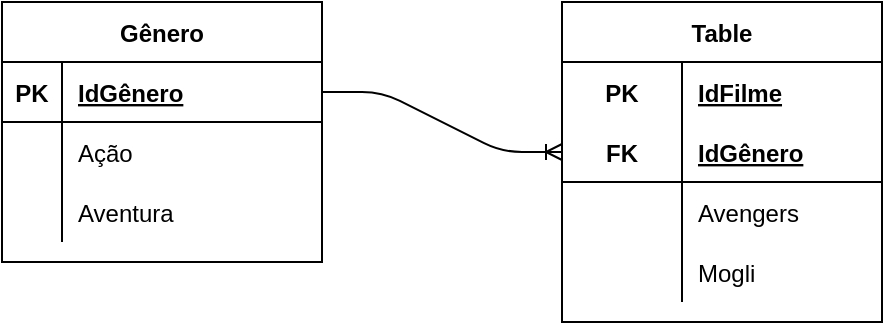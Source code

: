 <mxfile version="14.4.2" type="device" pages="4"><diagram id="TG-07z1pdoej2UkGaB4r" name="Conceito logico 1.0"><mxGraphModel dx="1185" dy="614" grid="1" gridSize="10" guides="1" tooltips="1" connect="1" arrows="1" fold="1" page="1" pageScale="1" pageWidth="827" pageHeight="1169" math="0" shadow="0"><root><mxCell id="Rsge4f4iwCDE8JphBWOI-0"/><mxCell id="Rsge4f4iwCDE8JphBWOI-1" parent="Rsge4f4iwCDE8JphBWOI-0"/><mxCell id="Rsge4f4iwCDE8JphBWOI-2" value="Gênero" style="shape=table;startSize=30;container=1;collapsible=1;childLayout=tableLayout;fixedRows=1;rowLines=0;fontStyle=1;align=center;resizeLast=1;" vertex="1" parent="Rsge4f4iwCDE8JphBWOI-1"><mxGeometry x="220" y="120" width="160" height="130" as="geometry"/></mxCell><mxCell id="Rsge4f4iwCDE8JphBWOI-3" value="" style="shape=partialRectangle;collapsible=0;dropTarget=0;pointerEvents=0;fillColor=none;top=0;left=0;bottom=1;right=0;points=[[0,0.5],[1,0.5]];portConstraint=eastwest;" vertex="1" parent="Rsge4f4iwCDE8JphBWOI-2"><mxGeometry y="30" width="160" height="30" as="geometry"/></mxCell><mxCell id="Rsge4f4iwCDE8JphBWOI-4" value="PK" style="shape=partialRectangle;connectable=0;fillColor=none;top=0;left=0;bottom=0;right=0;fontStyle=1;overflow=hidden;" vertex="1" parent="Rsge4f4iwCDE8JphBWOI-3"><mxGeometry width="30" height="30" as="geometry"/></mxCell><mxCell id="Rsge4f4iwCDE8JphBWOI-5" value="IdGênero" style="shape=partialRectangle;connectable=0;fillColor=none;top=0;left=0;bottom=0;right=0;align=left;spacingLeft=6;fontStyle=5;overflow=hidden;" vertex="1" parent="Rsge4f4iwCDE8JphBWOI-3"><mxGeometry x="30" width="130" height="30" as="geometry"/></mxCell><mxCell id="Rsge4f4iwCDE8JphBWOI-6" value="" style="shape=partialRectangle;collapsible=0;dropTarget=0;pointerEvents=0;fillColor=none;top=0;left=0;bottom=0;right=0;points=[[0,0.5],[1,0.5]];portConstraint=eastwest;" vertex="1" parent="Rsge4f4iwCDE8JphBWOI-2"><mxGeometry y="60" width="160" height="30" as="geometry"/></mxCell><mxCell id="Rsge4f4iwCDE8JphBWOI-7" value="" style="shape=partialRectangle;connectable=0;fillColor=none;top=0;left=0;bottom=0;right=0;editable=1;overflow=hidden;" vertex="1" parent="Rsge4f4iwCDE8JphBWOI-6"><mxGeometry width="30" height="30" as="geometry"/></mxCell><mxCell id="Rsge4f4iwCDE8JphBWOI-8" value="Ação" style="shape=partialRectangle;connectable=0;fillColor=none;top=0;left=0;bottom=0;right=0;align=left;spacingLeft=6;overflow=hidden;" vertex="1" parent="Rsge4f4iwCDE8JphBWOI-6"><mxGeometry x="30" width="130" height="30" as="geometry"/></mxCell><mxCell id="Rsge4f4iwCDE8JphBWOI-9" value="" style="shape=partialRectangle;collapsible=0;dropTarget=0;pointerEvents=0;fillColor=none;top=0;left=0;bottom=0;right=0;points=[[0,0.5],[1,0.5]];portConstraint=eastwest;" vertex="1" parent="Rsge4f4iwCDE8JphBWOI-2"><mxGeometry y="90" width="160" height="30" as="geometry"/></mxCell><mxCell id="Rsge4f4iwCDE8JphBWOI-10" value="" style="shape=partialRectangle;connectable=0;fillColor=none;top=0;left=0;bottom=0;right=0;editable=1;overflow=hidden;" vertex="1" parent="Rsge4f4iwCDE8JphBWOI-9"><mxGeometry width="30" height="30" as="geometry"/></mxCell><mxCell id="Rsge4f4iwCDE8JphBWOI-11" value="Aventura" style="shape=partialRectangle;connectable=0;fillColor=none;top=0;left=0;bottom=0;right=0;align=left;spacingLeft=6;overflow=hidden;" vertex="1" parent="Rsge4f4iwCDE8JphBWOI-9"><mxGeometry x="30" width="130" height="30" as="geometry"/></mxCell><mxCell id="Rsge4f4iwCDE8JphBWOI-37" value="Table" style="shape=table;startSize=30;container=1;collapsible=1;childLayout=tableLayout;fixedRows=1;rowLines=0;fontStyle=1;align=center;resizeLast=1;strokeColor=#000000;" vertex="1" parent="Rsge4f4iwCDE8JphBWOI-1"><mxGeometry x="500" y="120" width="160" height="160" as="geometry"/></mxCell><mxCell id="Rsge4f4iwCDE8JphBWOI-38" value="" style="shape=partialRectangle;collapsible=0;dropTarget=0;pointerEvents=0;fillColor=none;top=0;left=0;bottom=0;right=0;points=[[0,0.5],[1,0.5]];portConstraint=eastwest;" vertex="1" parent="Rsge4f4iwCDE8JphBWOI-37"><mxGeometry y="30" width="160" height="30" as="geometry"/></mxCell><mxCell id="Rsge4f4iwCDE8JphBWOI-39" value="PK" style="shape=partialRectangle;connectable=0;fillColor=none;top=0;left=0;bottom=0;right=0;fontStyle=1;overflow=hidden;" vertex="1" parent="Rsge4f4iwCDE8JphBWOI-38"><mxGeometry width="60" height="30" as="geometry"/></mxCell><mxCell id="Rsge4f4iwCDE8JphBWOI-40" value="IdFilme" style="shape=partialRectangle;connectable=0;fillColor=none;top=0;left=0;bottom=0;right=0;align=left;spacingLeft=6;fontStyle=5;overflow=hidden;" vertex="1" parent="Rsge4f4iwCDE8JphBWOI-38"><mxGeometry x="60" width="100" height="30" as="geometry"/></mxCell><mxCell id="Rsge4f4iwCDE8JphBWOI-41" value="" style="shape=partialRectangle;collapsible=0;dropTarget=0;pointerEvents=0;fillColor=none;top=0;left=0;bottom=1;right=0;points=[[0,0.5],[1,0.5]];portConstraint=eastwest;" vertex="1" parent="Rsge4f4iwCDE8JphBWOI-37"><mxGeometry y="60" width="160" height="30" as="geometry"/></mxCell><mxCell id="Rsge4f4iwCDE8JphBWOI-42" value="FK" style="shape=partialRectangle;connectable=0;fillColor=none;top=0;left=0;bottom=0;right=0;fontStyle=1;overflow=hidden;" vertex="1" parent="Rsge4f4iwCDE8JphBWOI-41"><mxGeometry width="60" height="30" as="geometry"/></mxCell><mxCell id="Rsge4f4iwCDE8JphBWOI-43" value="IdGênero" style="shape=partialRectangle;connectable=0;fillColor=none;top=0;left=0;bottom=0;right=0;align=left;spacingLeft=6;fontStyle=5;overflow=hidden;" vertex="1" parent="Rsge4f4iwCDE8JphBWOI-41"><mxGeometry x="60" width="100" height="30" as="geometry"/></mxCell><mxCell id="Rsge4f4iwCDE8JphBWOI-44" value="" style="shape=partialRectangle;collapsible=0;dropTarget=0;pointerEvents=0;fillColor=none;top=0;left=0;bottom=0;right=0;points=[[0,0.5],[1,0.5]];portConstraint=eastwest;" vertex="1" parent="Rsge4f4iwCDE8JphBWOI-37"><mxGeometry y="90" width="160" height="30" as="geometry"/></mxCell><mxCell id="Rsge4f4iwCDE8JphBWOI-45" value="" style="shape=partialRectangle;connectable=0;fillColor=none;top=0;left=0;bottom=0;right=0;editable=1;overflow=hidden;" vertex="1" parent="Rsge4f4iwCDE8JphBWOI-44"><mxGeometry width="60" height="30" as="geometry"/></mxCell><mxCell id="Rsge4f4iwCDE8JphBWOI-46" value="Avengers" style="shape=partialRectangle;connectable=0;fillColor=none;top=0;left=0;bottom=0;right=0;align=left;spacingLeft=6;overflow=hidden;" vertex="1" parent="Rsge4f4iwCDE8JphBWOI-44"><mxGeometry x="60" width="100" height="30" as="geometry"/></mxCell><mxCell id="Rsge4f4iwCDE8JphBWOI-47" value="" style="shape=partialRectangle;collapsible=0;dropTarget=0;pointerEvents=0;fillColor=none;top=0;left=0;bottom=0;right=0;points=[[0,0.5],[1,0.5]];portConstraint=eastwest;" vertex="1" parent="Rsge4f4iwCDE8JphBWOI-37"><mxGeometry y="120" width="160" height="30" as="geometry"/></mxCell><mxCell id="Rsge4f4iwCDE8JphBWOI-48" value="" style="shape=partialRectangle;connectable=0;fillColor=none;top=0;left=0;bottom=0;right=0;editable=1;overflow=hidden;" vertex="1" parent="Rsge4f4iwCDE8JphBWOI-47"><mxGeometry width="60" height="30" as="geometry"/></mxCell><mxCell id="Rsge4f4iwCDE8JphBWOI-49" value="Mogli" style="shape=partialRectangle;connectable=0;fillColor=none;top=0;left=0;bottom=0;right=0;align=left;spacingLeft=6;overflow=hidden;" vertex="1" parent="Rsge4f4iwCDE8JphBWOI-47"><mxGeometry x="60" width="100" height="30" as="geometry"/></mxCell><mxCell id="Rsge4f4iwCDE8JphBWOI-50" value="" style="edgeStyle=entityRelationEdgeStyle;fontSize=12;html=1;endArrow=ERoneToMany;exitX=1;exitY=0.5;exitDx=0;exitDy=0;entryX=0;entryY=0.5;entryDx=0;entryDy=0;" edge="1" parent="Rsge4f4iwCDE8JphBWOI-1" source="Rsge4f4iwCDE8JphBWOI-3" target="Rsge4f4iwCDE8JphBWOI-41"><mxGeometry width="100" height="100" relative="1" as="geometry"><mxPoint x="400" y="310" as="sourcePoint"/><mxPoint x="500" y="210" as="targetPoint"/></mxGeometry></mxCell></root></mxGraphModel></diagram><diagram id="apCxAaO2e3ioTPxFJEkb" name="Conceito Logico 1.1"><mxGraphModel dx="1185" dy="614" grid="1" gridSize="10" guides="1" tooltips="1" connect="1" arrows="1" fold="1" page="1" pageScale="1" pageWidth="827" pageHeight="1169" math="0" shadow="0"><root><mxCell id="QAbxh_y2BAS1FsqqyFze-0"/><mxCell id="QAbxh_y2BAS1FsqqyFze-1" parent="QAbxh_y2BAS1FsqqyFze-0"/><mxCell id="QAbxh_y2BAS1FsqqyFze-15" value="Pessoa" style="shape=table;startSize=30;container=1;collapsible=1;childLayout=tableLayout;fixedRows=1;rowLines=0;fontStyle=1;align=center;resizeLast=1;strokeColor=#000000;" vertex="1" parent="QAbxh_y2BAS1FsqqyFze-1"><mxGeometry x="324" y="80" width="180" height="190" as="geometry"/></mxCell><mxCell id="QAbxh_y2BAS1FsqqyFze-16" value="" style="shape=partialRectangle;collapsible=0;dropTarget=0;pointerEvents=0;fillColor=none;top=0;left=0;bottom=1;right=0;points=[[0,0.5],[1,0.5]];portConstraint=eastwest;" vertex="1" parent="QAbxh_y2BAS1FsqqyFze-15"><mxGeometry y="30" width="180" height="30" as="geometry"/></mxCell><mxCell id="QAbxh_y2BAS1FsqqyFze-17" value="PK" style="shape=partialRectangle;connectable=0;fillColor=none;top=0;left=0;bottom=0;right=0;fontStyle=1;overflow=hidden;" vertex="1" parent="QAbxh_y2BAS1FsqqyFze-16"><mxGeometry width="30" height="30" as="geometry"/></mxCell><mxCell id="QAbxh_y2BAS1FsqqyFze-18" value="IdPessoa" style="shape=partialRectangle;connectable=0;fillColor=none;top=0;left=0;bottom=0;right=0;align=left;spacingLeft=6;fontStyle=5;overflow=hidden;" vertex="1" parent="QAbxh_y2BAS1FsqqyFze-16"><mxGeometry x="30" width="150" height="30" as="geometry"/></mxCell><mxCell id="QAbxh_y2BAS1FsqqyFze-72" value="" style="shape=partialRectangle;collapsible=0;dropTarget=0;pointerEvents=0;fillColor=none;top=0;left=0;bottom=1;right=0;points=[[0,0.5],[1,0.5]];portConstraint=eastwest;" vertex="1" parent="QAbxh_y2BAS1FsqqyFze-15"><mxGeometry y="60" width="180" height="30" as="geometry"/></mxCell><mxCell id="QAbxh_y2BAS1FsqqyFze-73" value="PK" style="shape=partialRectangle;connectable=0;fillColor=none;top=0;left=0;bottom=0;right=0;fontStyle=1;overflow=hidden;" vertex="1" parent="QAbxh_y2BAS1FsqqyFze-72"><mxGeometry width="30" height="30" as="geometry"/></mxCell><mxCell id="QAbxh_y2BAS1FsqqyFze-74" value="IdTelefone" style="shape=partialRectangle;connectable=0;fillColor=none;top=0;left=0;bottom=0;right=0;align=left;spacingLeft=6;fontStyle=5;overflow=hidden;" vertex="1" parent="QAbxh_y2BAS1FsqqyFze-72"><mxGeometry x="30" width="150" height="30" as="geometry"/></mxCell><mxCell id="QAbxh_y2BAS1FsqqyFze-75" value="" style="shape=partialRectangle;collapsible=0;dropTarget=0;pointerEvents=0;fillColor=none;top=0;left=0;bottom=1;right=0;points=[[0,0.5],[1,0.5]];portConstraint=eastwest;" vertex="1" parent="QAbxh_y2BAS1FsqqyFze-15"><mxGeometry y="90" width="180" height="30" as="geometry"/></mxCell><mxCell id="QAbxh_y2BAS1FsqqyFze-76" value="PK" style="shape=partialRectangle;connectable=0;fillColor=none;top=0;left=0;bottom=0;right=0;fontStyle=1;overflow=hidden;" vertex="1" parent="QAbxh_y2BAS1FsqqyFze-75"><mxGeometry width="30" height="30" as="geometry"/></mxCell><mxCell id="QAbxh_y2BAS1FsqqyFze-77" value="IdEmail" style="shape=partialRectangle;connectable=0;fillColor=none;top=0;left=0;bottom=0;right=0;align=left;spacingLeft=6;fontStyle=5;overflow=hidden;" vertex="1" parent="QAbxh_y2BAS1FsqqyFze-75"><mxGeometry x="30" width="150" height="30" as="geometry"/></mxCell><mxCell id="QAbxh_y2BAS1FsqqyFze-79" value="" style="shape=partialRectangle;collapsible=0;dropTarget=0;pointerEvents=0;fillColor=none;top=0;left=0;bottom=1;right=0;points=[[0,0.5],[1,0.5]];portConstraint=eastwest;" vertex="1" parent="QAbxh_y2BAS1FsqqyFze-15"><mxGeometry y="120" width="180" height="30" as="geometry"/></mxCell><mxCell id="QAbxh_y2BAS1FsqqyFze-80" value="PK" style="shape=partialRectangle;connectable=0;fillColor=none;top=0;left=0;bottom=0;right=0;fontStyle=1;overflow=hidden;" vertex="1" parent="QAbxh_y2BAS1FsqqyFze-79"><mxGeometry width="30" height="30" as="geometry"/></mxCell><mxCell id="QAbxh_y2BAS1FsqqyFze-81" value="IdCNH" style="shape=partialRectangle;connectable=0;fillColor=none;top=0;left=0;bottom=0;right=0;align=left;spacingLeft=6;fontStyle=5;overflow=hidden;" vertex="1" parent="QAbxh_y2BAS1FsqqyFze-79"><mxGeometry x="30" width="150" height="30" as="geometry"/></mxCell><mxCell id="QAbxh_y2BAS1FsqqyFze-19" value="" style="shape=partialRectangle;collapsible=0;dropTarget=0;pointerEvents=0;fillColor=none;top=0;left=0;bottom=0;right=0;points=[[0,0.5],[1,0.5]];portConstraint=eastwest;" vertex="1" parent="QAbxh_y2BAS1FsqqyFze-15"><mxGeometry y="150" width="180" height="30" as="geometry"/></mxCell><mxCell id="QAbxh_y2BAS1FsqqyFze-20" value="" style="shape=partialRectangle;connectable=0;fillColor=none;top=0;left=0;bottom=0;right=0;editable=1;overflow=hidden;" vertex="1" parent="QAbxh_y2BAS1FsqqyFze-19"><mxGeometry width="30" height="30" as="geometry"/></mxCell><mxCell id="QAbxh_y2BAS1FsqqyFze-21" value="Felipe" style="shape=partialRectangle;connectable=0;fillColor=none;top=0;left=0;bottom=0;right=0;align=left;spacingLeft=6;overflow=hidden;" vertex="1" parent="QAbxh_y2BAS1FsqqyFze-19"><mxGeometry x="30" width="150" height="30" as="geometry"/></mxCell><mxCell id="QAbxh_y2BAS1FsqqyFze-28" value="CNH" style="shape=table;startSize=30;container=1;collapsible=1;childLayout=tableLayout;fixedRows=1;rowLines=0;fontStyle=1;align=center;resizeLast=1;strokeColor=#000000;" vertex="1" parent="QAbxh_y2BAS1FsqqyFze-1"><mxGeometry x="324" y="400" width="180" height="160" as="geometry"/></mxCell><mxCell id="QAbxh_y2BAS1FsqqyFze-29" value="" style="shape=partialRectangle;collapsible=0;dropTarget=0;pointerEvents=0;fillColor=none;top=0;left=0;bottom=1;right=0;points=[[0,0.5],[1,0.5]];portConstraint=eastwest;" vertex="1" parent="QAbxh_y2BAS1FsqqyFze-28"><mxGeometry y="30" width="180" height="30" as="geometry"/></mxCell><mxCell id="QAbxh_y2BAS1FsqqyFze-30" value="PK" style="shape=partialRectangle;connectable=0;fillColor=none;top=0;left=0;bottom=0;right=0;fontStyle=1;overflow=hidden;" vertex="1" parent="QAbxh_y2BAS1FsqqyFze-29"><mxGeometry width="30" height="30" as="geometry"/></mxCell><mxCell id="QAbxh_y2BAS1FsqqyFze-31" value="IdCNH" style="shape=partialRectangle;connectable=0;fillColor=none;top=0;left=0;bottom=0;right=0;align=left;spacingLeft=6;fontStyle=5;overflow=hidden;" vertex="1" parent="QAbxh_y2BAS1FsqqyFze-29"><mxGeometry x="30" width="150" height="30" as="geometry"/></mxCell><mxCell id="QAbxh_y2BAS1FsqqyFze-32" value="" style="shape=partialRectangle;collapsible=0;dropTarget=0;pointerEvents=0;fillColor=none;top=0;left=0;bottom=0;right=0;points=[[0,0.5],[1,0.5]];portConstraint=eastwest;" vertex="1" parent="QAbxh_y2BAS1FsqqyFze-28"><mxGeometry y="60" width="180" height="30" as="geometry"/></mxCell><mxCell id="QAbxh_y2BAS1FsqqyFze-33" value="" style="shape=partialRectangle;connectable=0;fillColor=none;top=0;left=0;bottom=0;right=0;editable=1;overflow=hidden;" vertex="1" parent="QAbxh_y2BAS1FsqqyFze-32"><mxGeometry width="30" height="30" as="geometry"/></mxCell><mxCell id="QAbxh_y2BAS1FsqqyFze-34" value="3423434234" style="shape=partialRectangle;connectable=0;fillColor=none;top=0;left=0;bottom=0;right=0;align=left;spacingLeft=6;overflow=hidden;" vertex="1" parent="QAbxh_y2BAS1FsqqyFze-32"><mxGeometry x="30" width="150" height="30" as="geometry"/></mxCell><mxCell id="QAbxh_y2BAS1FsqqyFze-35" value="" style="shape=partialRectangle;collapsible=0;dropTarget=0;pointerEvents=0;fillColor=none;top=0;left=0;bottom=0;right=0;points=[[0,0.5],[1,0.5]];portConstraint=eastwest;" vertex="1" parent="QAbxh_y2BAS1FsqqyFze-28"><mxGeometry y="90" width="180" height="30" as="geometry"/></mxCell><mxCell id="QAbxh_y2BAS1FsqqyFze-36" value="" style="shape=partialRectangle;connectable=0;fillColor=none;top=0;left=0;bottom=0;right=0;editable=1;overflow=hidden;" vertex="1" parent="QAbxh_y2BAS1FsqqyFze-35"><mxGeometry width="30" height="30" as="geometry"/></mxCell><mxCell id="QAbxh_y2BAS1FsqqyFze-37" value="3443442424" style="shape=partialRectangle;connectable=0;fillColor=none;top=0;left=0;bottom=0;right=0;align=left;spacingLeft=6;overflow=hidden;" vertex="1" parent="QAbxh_y2BAS1FsqqyFze-35"><mxGeometry x="30" width="150" height="30" as="geometry"/></mxCell><mxCell id="QAbxh_y2BAS1FsqqyFze-38" value="" style="shape=partialRectangle;collapsible=0;dropTarget=0;pointerEvents=0;fillColor=none;top=0;left=0;bottom=0;right=0;points=[[0,0.5],[1,0.5]];portConstraint=eastwest;" vertex="1" parent="QAbxh_y2BAS1FsqqyFze-28"><mxGeometry y="120" width="180" height="30" as="geometry"/></mxCell><mxCell id="QAbxh_y2BAS1FsqqyFze-39" value="" style="shape=partialRectangle;connectable=0;fillColor=none;top=0;left=0;bottom=0;right=0;editable=1;overflow=hidden;" vertex="1" parent="QAbxh_y2BAS1FsqqyFze-38"><mxGeometry width="30" height="30" as="geometry"/></mxCell><mxCell id="QAbxh_y2BAS1FsqqyFze-40" value="6565465664" style="shape=partialRectangle;connectable=0;fillColor=none;top=0;left=0;bottom=0;right=0;align=left;spacingLeft=6;overflow=hidden;" vertex="1" parent="QAbxh_y2BAS1FsqqyFze-38"><mxGeometry x="30" width="150" height="30" as="geometry"/></mxCell><mxCell id="QAbxh_y2BAS1FsqqyFze-41" value="Email" style="shape=table;startSize=30;container=1;collapsible=1;childLayout=tableLayout;fixedRows=1;rowLines=0;fontStyle=1;align=center;resizeLast=1;strokeColor=#000000;" vertex="1" parent="QAbxh_y2BAS1FsqqyFze-1"><mxGeometry x="614" y="160" width="180" height="160" as="geometry"/></mxCell><mxCell id="QAbxh_y2BAS1FsqqyFze-42" value="" style="shape=partialRectangle;collapsible=0;dropTarget=0;pointerEvents=0;fillColor=none;top=0;left=0;bottom=1;right=0;points=[[0,0.5],[1,0.5]];portConstraint=eastwest;" vertex="1" parent="QAbxh_y2BAS1FsqqyFze-41"><mxGeometry y="30" width="180" height="30" as="geometry"/></mxCell><mxCell id="QAbxh_y2BAS1FsqqyFze-43" value="PK" style="shape=partialRectangle;connectable=0;fillColor=none;top=0;left=0;bottom=0;right=0;fontStyle=1;overflow=hidden;" vertex="1" parent="QAbxh_y2BAS1FsqqyFze-42"><mxGeometry width="30" height="30" as="geometry"/></mxCell><mxCell id="QAbxh_y2BAS1FsqqyFze-44" value="IdEmail" style="shape=partialRectangle;connectable=0;fillColor=none;top=0;left=0;bottom=0;right=0;align=left;spacingLeft=6;fontStyle=5;overflow=hidden;" vertex="1" parent="QAbxh_y2BAS1FsqqyFze-42"><mxGeometry x="30" width="150" height="30" as="geometry"/></mxCell><mxCell id="QAbxh_y2BAS1FsqqyFze-45" value="" style="shape=partialRectangle;collapsible=0;dropTarget=0;pointerEvents=0;fillColor=none;top=0;left=0;bottom=0;right=0;points=[[0,0.5],[1,0.5]];portConstraint=eastwest;" vertex="1" parent="QAbxh_y2BAS1FsqqyFze-41"><mxGeometry y="60" width="180" height="30" as="geometry"/></mxCell><mxCell id="QAbxh_y2BAS1FsqqyFze-46" value="" style="shape=partialRectangle;connectable=0;fillColor=none;top=0;left=0;bottom=0;right=0;editable=1;overflow=hidden;" vertex="1" parent="QAbxh_y2BAS1FsqqyFze-45"><mxGeometry width="30" height="30" as="geometry"/></mxCell><mxCell id="QAbxh_y2BAS1FsqqyFze-47" value="felipe123@gmail.com" style="shape=partialRectangle;connectable=0;fillColor=none;top=0;left=0;bottom=0;right=0;align=left;spacingLeft=6;overflow=hidden;" vertex="1" parent="QAbxh_y2BAS1FsqqyFze-45"><mxGeometry x="30" width="150" height="30" as="geometry"/></mxCell><mxCell id="QAbxh_y2BAS1FsqqyFze-48" value="" style="shape=partialRectangle;collapsible=0;dropTarget=0;pointerEvents=0;fillColor=none;top=0;left=0;bottom=0;right=0;points=[[0,0.5],[1,0.5]];portConstraint=eastwest;" vertex="1" parent="QAbxh_y2BAS1FsqqyFze-41"><mxGeometry y="90" width="180" height="30" as="geometry"/></mxCell><mxCell id="QAbxh_y2BAS1FsqqyFze-49" value="" style="shape=partialRectangle;connectable=0;fillColor=none;top=0;left=0;bottom=0;right=0;editable=1;overflow=hidden;" vertex="1" parent="QAbxh_y2BAS1FsqqyFze-48"><mxGeometry width="30" height="30" as="geometry"/></mxCell><mxCell id="QAbxh_y2BAS1FsqqyFze-50" value="felipe432@gmail.com" style="shape=partialRectangle;connectable=0;fillColor=none;top=0;left=0;bottom=0;right=0;align=left;spacingLeft=6;overflow=hidden;" vertex="1" parent="QAbxh_y2BAS1FsqqyFze-48"><mxGeometry x="30" width="150" height="30" as="geometry"/></mxCell><mxCell id="QAbxh_y2BAS1FsqqyFze-51" value="" style="shape=partialRectangle;collapsible=0;dropTarget=0;pointerEvents=0;fillColor=none;top=0;left=0;bottom=0;right=0;points=[[0,0.5],[1,0.5]];portConstraint=eastwest;" vertex="1" parent="QAbxh_y2BAS1FsqqyFze-41"><mxGeometry y="120" width="180" height="30" as="geometry"/></mxCell><mxCell id="QAbxh_y2BAS1FsqqyFze-52" value="" style="shape=partialRectangle;connectable=0;fillColor=none;top=0;left=0;bottom=0;right=0;editable=1;overflow=hidden;" vertex="1" parent="QAbxh_y2BAS1FsqqyFze-51"><mxGeometry width="30" height="30" as="geometry"/></mxCell><mxCell id="QAbxh_y2BAS1FsqqyFze-53" value="Felipe30492@gmail.com" style="shape=partialRectangle;connectable=0;fillColor=none;top=0;left=0;bottom=0;right=0;align=left;spacingLeft=6;overflow=hidden;" vertex="1" parent="QAbxh_y2BAS1FsqqyFze-51"><mxGeometry x="30" width="150" height="30" as="geometry"/></mxCell><mxCell id="QAbxh_y2BAS1FsqqyFze-54" value="Telefone" style="shape=table;startSize=30;container=1;collapsible=1;childLayout=tableLayout;fixedRows=1;rowLines=0;fontStyle=1;align=center;resizeLast=1;strokeColor=#000000;" vertex="1" parent="QAbxh_y2BAS1FsqqyFze-1"><mxGeometry x="34" y="160" width="180" height="160" as="geometry"/></mxCell><mxCell id="QAbxh_y2BAS1FsqqyFze-55" value="" style="shape=partialRectangle;collapsible=0;dropTarget=0;pointerEvents=0;fillColor=none;top=0;left=0;bottom=1;right=0;points=[[0,0.5],[1,0.5]];portConstraint=eastwest;" vertex="1" parent="QAbxh_y2BAS1FsqqyFze-54"><mxGeometry y="30" width="180" height="30" as="geometry"/></mxCell><mxCell id="QAbxh_y2BAS1FsqqyFze-56" value="PK" style="shape=partialRectangle;connectable=0;fillColor=none;top=0;left=0;bottom=0;right=0;fontStyle=1;overflow=hidden;" vertex="1" parent="QAbxh_y2BAS1FsqqyFze-55"><mxGeometry width="30" height="30" as="geometry"/></mxCell><mxCell id="QAbxh_y2BAS1FsqqyFze-57" value="IdTelefone" style="shape=partialRectangle;connectable=0;fillColor=none;top=0;left=0;bottom=0;right=0;align=left;spacingLeft=6;fontStyle=5;overflow=hidden;" vertex="1" parent="QAbxh_y2BAS1FsqqyFze-55"><mxGeometry x="30" width="150" height="30" as="geometry"/></mxCell><mxCell id="QAbxh_y2BAS1FsqqyFze-58" value="" style="shape=partialRectangle;collapsible=0;dropTarget=0;pointerEvents=0;fillColor=none;top=0;left=0;bottom=0;right=0;points=[[0,0.5],[1,0.5]];portConstraint=eastwest;" vertex="1" parent="QAbxh_y2BAS1FsqqyFze-54"><mxGeometry y="60" width="180" height="30" as="geometry"/></mxCell><mxCell id="QAbxh_y2BAS1FsqqyFze-59" value="" style="shape=partialRectangle;connectable=0;fillColor=none;top=0;left=0;bottom=0;right=0;editable=1;overflow=hidden;" vertex="1" parent="QAbxh_y2BAS1FsqqyFze-58"><mxGeometry width="30" height="30" as="geometry"/></mxCell><mxCell id="QAbxh_y2BAS1FsqqyFze-60" value="(11)93298744" style="shape=partialRectangle;connectable=0;fillColor=none;top=0;left=0;bottom=0;right=0;align=left;spacingLeft=6;overflow=hidden;" vertex="1" parent="QAbxh_y2BAS1FsqqyFze-58"><mxGeometry x="30" width="150" height="30" as="geometry"/></mxCell><mxCell id="QAbxh_y2BAS1FsqqyFze-61" value="" style="shape=partialRectangle;collapsible=0;dropTarget=0;pointerEvents=0;fillColor=none;top=0;left=0;bottom=0;right=0;points=[[0,0.5],[1,0.5]];portConstraint=eastwest;" vertex="1" parent="QAbxh_y2BAS1FsqqyFze-54"><mxGeometry y="90" width="180" height="30" as="geometry"/></mxCell><mxCell id="QAbxh_y2BAS1FsqqyFze-62" value="" style="shape=partialRectangle;connectable=0;fillColor=none;top=0;left=0;bottom=0;right=0;editable=1;overflow=hidden;" vertex="1" parent="QAbxh_y2BAS1FsqqyFze-61"><mxGeometry width="30" height="30" as="geometry"/></mxCell><mxCell id="QAbxh_y2BAS1FsqqyFze-63" value="(11)99364827" style="shape=partialRectangle;connectable=0;fillColor=none;top=0;left=0;bottom=0;right=0;align=left;spacingLeft=6;overflow=hidden;" vertex="1" parent="QAbxh_y2BAS1FsqqyFze-61"><mxGeometry x="30" width="150" height="30" as="geometry"/></mxCell><mxCell id="QAbxh_y2BAS1FsqqyFze-64" value="" style="shape=partialRectangle;collapsible=0;dropTarget=0;pointerEvents=0;fillColor=none;top=0;left=0;bottom=0;right=0;points=[[0,0.5],[1,0.5]];portConstraint=eastwest;" vertex="1" parent="QAbxh_y2BAS1FsqqyFze-54"><mxGeometry y="120" width="180" height="30" as="geometry"/></mxCell><mxCell id="QAbxh_y2BAS1FsqqyFze-65" value="" style="shape=partialRectangle;connectable=0;fillColor=none;top=0;left=0;bottom=0;right=0;editable=1;overflow=hidden;" vertex="1" parent="QAbxh_y2BAS1FsqqyFze-64"><mxGeometry width="30" height="30" as="geometry"/></mxCell><mxCell id="QAbxh_y2BAS1FsqqyFze-66" value="(11)93534674" style="shape=partialRectangle;connectable=0;fillColor=none;top=0;left=0;bottom=0;right=0;align=left;spacingLeft=6;overflow=hidden;" vertex="1" parent="QAbxh_y2BAS1FsqqyFze-64"><mxGeometry x="30" width="150" height="30" as="geometry"/></mxCell><mxCell id="QAbxh_y2BAS1FsqqyFze-67" value="" style="edgeStyle=entityRelationEdgeStyle;fontSize=12;html=1;endArrow=ERoneToMany;entryX=1;entryY=0.5;entryDx=0;entryDy=0;" edge="1" parent="QAbxh_y2BAS1FsqqyFze-1" source="QAbxh_y2BAS1FsqqyFze-72" target="QAbxh_y2BAS1FsqqyFze-55"><mxGeometry width="100" height="100" relative="1" as="geometry"><mxPoint x="260" y="300" as="sourcePoint"/><mxPoint x="360" y="200" as="targetPoint"/></mxGeometry></mxCell><mxCell id="QAbxh_y2BAS1FsqqyFze-78" value="" style="edgeStyle=entityRelationEdgeStyle;fontSize=12;html=1;endArrow=ERoneToMany;exitX=1;exitY=0.5;exitDx=0;exitDy=0;entryX=0;entryY=0.5;entryDx=0;entryDy=0;" edge="1" parent="QAbxh_y2BAS1FsqqyFze-1" source="QAbxh_y2BAS1FsqqyFze-75" target="QAbxh_y2BAS1FsqqyFze-42"><mxGeometry width="100" height="100" relative="1" as="geometry"><mxPoint x="500" y="370" as="sourcePoint"/><mxPoint x="600" y="270" as="targetPoint"/></mxGeometry></mxCell><mxCell id="QAbxh_y2BAS1FsqqyFze-86" value="" style="edgeStyle=entityRelationEdgeStyle;fontSize=12;html=1;endArrow=ERmandOne;startArrow=ERmandOne;exitX=1;exitY=0.5;exitDx=0;exitDy=0;entryX=1;entryY=0.5;entryDx=0;entryDy=0;" edge="1" parent="QAbxh_y2BAS1FsqqyFze-1" source="QAbxh_y2BAS1FsqqyFze-29" target="QAbxh_y2BAS1FsqqyFze-79"><mxGeometry width="100" height="100" relative="1" as="geometry"><mxPoint x="140" y="470" as="sourcePoint"/><mxPoint x="320" y="220" as="targetPoint"/></mxGeometry></mxCell></root></mxGraphModel></diagram><diagram id="_1thXIFUnXEeC7Sxmj5b" name="Conceito Lógico 1.2"><mxGraphModel dx="1422" dy="737" grid="1" gridSize="10" guides="1" tooltips="1" connect="1" arrows="1" fold="1" page="1" pageScale="1" pageWidth="827" pageHeight="1169" math="0" shadow="0"><root><mxCell id="qCnMJh9uC5CNMwksm4Ih-0"/><mxCell id="qCnMJh9uC5CNMwksm4Ih-1" parent="qCnMJh9uC5CNMwksm4Ih-0"/><mxCell id="qCnMJh9uC5CNMwksm4Ih-2" value="Empresa" style="shape=table;startSize=30;container=1;collapsible=1;childLayout=tableLayout;fixedRows=1;rowLines=0;fontStyle=1;align=center;resizeLast=1;strokeColor=#000000;" vertex="1" parent="qCnMJh9uC5CNMwksm4Ih-1"><mxGeometry x="40" y="80" width="180" height="90" as="geometry"/></mxCell><mxCell id="qCnMJh9uC5CNMwksm4Ih-6" value="" style="shape=partialRectangle;collapsible=0;dropTarget=0;pointerEvents=0;fillColor=none;top=0;left=0;bottom=1;right=0;points=[[0,0.5],[1,0.5]];portConstraint=eastwest;" vertex="1" parent="qCnMJh9uC5CNMwksm4Ih-2"><mxGeometry y="30" width="180" height="30" as="geometry"/></mxCell><mxCell id="qCnMJh9uC5CNMwksm4Ih-7" value="PK" style="shape=partialRectangle;connectable=0;fillColor=none;top=0;left=0;bottom=0;right=0;fontStyle=1;overflow=hidden;" vertex="1" parent="qCnMJh9uC5CNMwksm4Ih-6"><mxGeometry width="60" height="30" as="geometry"/></mxCell><mxCell id="qCnMJh9uC5CNMwksm4Ih-8" value="IdEmpresa" style="shape=partialRectangle;connectable=0;fillColor=none;top=0;left=0;bottom=0;right=0;align=left;spacingLeft=6;fontStyle=5;overflow=hidden;" vertex="1" parent="qCnMJh9uC5CNMwksm4Ih-6"><mxGeometry x="60" width="120" height="30" as="geometry"/></mxCell><mxCell id="qCnMJh9uC5CNMwksm4Ih-15" value="" style="shape=partialRectangle;collapsible=0;dropTarget=0;pointerEvents=0;fillColor=none;top=0;left=0;bottom=1;right=0;points=[[0,0.5],[1,0.5]];portConstraint=eastwest;" vertex="1" parent="qCnMJh9uC5CNMwksm4Ih-2"><mxGeometry y="60" width="180" height="30" as="geometry"/></mxCell><mxCell id="qCnMJh9uC5CNMwksm4Ih-16" value="PK" style="shape=partialRectangle;connectable=0;fillColor=none;top=0;left=0;bottom=0;right=0;fontStyle=1;overflow=hidden;" vertex="1" parent="qCnMJh9uC5CNMwksm4Ih-15"><mxGeometry width="60" height="30" as="geometry"/></mxCell><mxCell id="qCnMJh9uC5CNMwksm4Ih-17" value="IdVeiculos" style="shape=partialRectangle;connectable=0;fillColor=none;top=0;left=0;bottom=0;right=0;align=left;spacingLeft=6;fontStyle=5;overflow=hidden;" vertex="1" parent="qCnMJh9uC5CNMwksm4Ih-15"><mxGeometry x="60" width="120" height="30" as="geometry"/></mxCell><mxCell id="qCnMJh9uC5CNMwksm4Ih-20" value="Veiculos" style="shape=table;startSize=30;container=1;collapsible=1;childLayout=tableLayout;fixedRows=1;rowLines=0;fontStyle=1;align=center;resizeLast=1;strokeColor=#000000;" vertex="1" parent="qCnMJh9uC5CNMwksm4Ih-1"><mxGeometry x="340" y="80" width="180" height="160" as="geometry"/></mxCell><mxCell id="qCnMJh9uC5CNMwksm4Ih-24" value="" style="shape=partialRectangle;collapsible=0;dropTarget=0;pointerEvents=0;fillColor=none;top=0;left=0;bottom=1;right=0;points=[[0,0.5],[1,0.5]];portConstraint=eastwest;" vertex="1" parent="qCnMJh9uC5CNMwksm4Ih-20"><mxGeometry y="30" width="180" height="30" as="geometry"/></mxCell><mxCell id="qCnMJh9uC5CNMwksm4Ih-25" value="FK" style="shape=partialRectangle;connectable=0;fillColor=none;top=0;left=0;bottom=0;right=0;fontStyle=1;overflow=hidden;" vertex="1" parent="qCnMJh9uC5CNMwksm4Ih-24"><mxGeometry width="60" height="30" as="geometry"/></mxCell><mxCell id="qCnMJh9uC5CNMwksm4Ih-26" value="IdVeiculos" style="shape=partialRectangle;connectable=0;fillColor=none;top=0;left=0;bottom=0;right=0;align=left;spacingLeft=6;fontStyle=5;overflow=hidden;" vertex="1" parent="qCnMJh9uC5CNMwksm4Ih-24"><mxGeometry x="60" width="120" height="30" as="geometry"/></mxCell><mxCell id="qCnMJh9uC5CNMwksm4Ih-27" value="" style="shape=partialRectangle;collapsible=0;dropTarget=0;pointerEvents=0;fillColor=none;top=0;left=0;bottom=0;right=0;points=[[0,0.5],[1,0.5]];portConstraint=eastwest;" vertex="1" parent="qCnMJh9uC5CNMwksm4Ih-20"><mxGeometry y="60" width="180" height="30" as="geometry"/></mxCell><mxCell id="qCnMJh9uC5CNMwksm4Ih-28" value="" style="shape=partialRectangle;connectable=0;fillColor=none;top=0;left=0;bottom=0;right=0;editable=1;overflow=hidden;" vertex="1" parent="qCnMJh9uC5CNMwksm4Ih-27"><mxGeometry width="60" height="30" as="geometry"/></mxCell><mxCell id="qCnMJh9uC5CNMwksm4Ih-29" value="Placa" style="shape=partialRectangle;connectable=0;fillColor=none;top=0;left=0;bottom=0;right=0;align=left;spacingLeft=6;overflow=hidden;" vertex="1" parent="qCnMJh9uC5CNMwksm4Ih-27"><mxGeometry x="60" width="120" height="30" as="geometry"/></mxCell><mxCell id="qCnMJh9uC5CNMwksm4Ih-30" value="" style="shape=partialRectangle;collapsible=0;dropTarget=0;pointerEvents=0;fillColor=none;top=0;left=0;bottom=0;right=0;points=[[0,0.5],[1,0.5]];portConstraint=eastwest;" vertex="1" parent="qCnMJh9uC5CNMwksm4Ih-20"><mxGeometry y="90" width="180" height="30" as="geometry"/></mxCell><mxCell id="qCnMJh9uC5CNMwksm4Ih-31" value="" style="shape=partialRectangle;connectable=0;fillColor=none;top=0;left=0;bottom=0;right=0;editable=1;overflow=hidden;" vertex="1" parent="qCnMJh9uC5CNMwksm4Ih-30"><mxGeometry width="60" height="30" as="geometry"/></mxCell><mxCell id="qCnMJh9uC5CNMwksm4Ih-32" value="Modelo" style="shape=partialRectangle;connectable=0;fillColor=none;top=0;left=0;bottom=0;right=0;align=left;spacingLeft=6;overflow=hidden;" vertex="1" parent="qCnMJh9uC5CNMwksm4Ih-30"><mxGeometry x="60" width="120" height="30" as="geometry"/></mxCell><mxCell id="qCnMJh9uC5CNMwksm4Ih-48" value="" style="shape=partialRectangle;collapsible=0;dropTarget=0;pointerEvents=0;fillColor=none;top=0;left=0;bottom=0;right=0;points=[[0,0.5],[1,0.5]];portConstraint=eastwest;" vertex="1" parent="qCnMJh9uC5CNMwksm4Ih-20"><mxGeometry y="120" width="180" height="30" as="geometry"/></mxCell><mxCell id="qCnMJh9uC5CNMwksm4Ih-49" value="" style="shape=partialRectangle;connectable=0;fillColor=none;top=0;left=0;bottom=0;right=0;editable=1;overflow=hidden;" vertex="1" parent="qCnMJh9uC5CNMwksm4Ih-48"><mxGeometry width="60" height="30" as="geometry"/></mxCell><mxCell id="qCnMJh9uC5CNMwksm4Ih-50" value="Placa" style="shape=partialRectangle;connectable=0;fillColor=none;top=0;left=0;bottom=0;right=0;align=left;spacingLeft=6;overflow=hidden;" vertex="1" parent="qCnMJh9uC5CNMwksm4Ih-48"><mxGeometry x="60" width="120" height="30" as="geometry"/></mxCell><mxCell id="qCnMJh9uC5CNMwksm4Ih-33" value="" style="edgeStyle=entityRelationEdgeStyle;fontSize=12;html=1;endArrow=ERoneToMany;exitX=1;exitY=0.5;exitDx=0;exitDy=0;entryX=0;entryY=0.5;entryDx=0;entryDy=0;" edge="1" parent="qCnMJh9uC5CNMwksm4Ih-1" source="qCnMJh9uC5CNMwksm4Ih-15" target="qCnMJh9uC5CNMwksm4Ih-24"><mxGeometry width="100" height="100" relative="1" as="geometry"><mxPoint x="280" y="390" as="sourcePoint"/><mxPoint x="380" y="290" as="targetPoint"/></mxGeometry></mxCell><mxCell id="qCnMJh9uC5CNMwksm4Ih-35" value="Cliente" style="shape=table;startSize=30;container=1;collapsible=1;childLayout=tableLayout;fixedRows=1;rowLines=0;fontStyle=1;align=center;resizeLast=1;strokeColor=#000000;" vertex="1" parent="qCnMJh9uC5CNMwksm4Ih-1"><mxGeometry x="610" y="80" width="180" height="150" as="geometry"/></mxCell><mxCell id="qCnMJh9uC5CNMwksm4Ih-36" value="" style="shape=partialRectangle;collapsible=0;dropTarget=0;pointerEvents=0;fillColor=none;top=0;left=0;bottom=0;right=0;points=[[0,0.5],[1,0.5]];portConstraint=eastwest;" vertex="1" parent="qCnMJh9uC5CNMwksm4Ih-35"><mxGeometry y="30" width="180" height="30" as="geometry"/></mxCell><mxCell id="qCnMJh9uC5CNMwksm4Ih-37" value="PK" style="shape=partialRectangle;connectable=0;fillColor=none;top=0;left=0;bottom=0;right=0;fontStyle=1;overflow=hidden;" vertex="1" parent="qCnMJh9uC5CNMwksm4Ih-36"><mxGeometry width="60" height="30" as="geometry"/></mxCell><mxCell id="qCnMJh9uC5CNMwksm4Ih-38" value="IdCliente" style="shape=partialRectangle;connectable=0;fillColor=none;top=0;left=0;bottom=0;right=0;align=left;spacingLeft=6;fontStyle=5;overflow=hidden;" vertex="1" parent="qCnMJh9uC5CNMwksm4Ih-36"><mxGeometry x="60" width="120" height="30" as="geometry"/></mxCell><mxCell id="qCnMJh9uC5CNMwksm4Ih-39" value="" style="shape=partialRectangle;collapsible=0;dropTarget=0;pointerEvents=0;fillColor=none;top=0;left=0;bottom=1;right=0;points=[[0,0.5],[1,0.5]];portConstraint=eastwest;" vertex="1" parent="qCnMJh9uC5CNMwksm4Ih-35"><mxGeometry y="60" width="180" height="30" as="geometry"/></mxCell><mxCell id="qCnMJh9uC5CNMwksm4Ih-40" value="FK" style="shape=partialRectangle;connectable=0;fillColor=none;top=0;left=0;bottom=0;right=0;fontStyle=1;overflow=hidden;" vertex="1" parent="qCnMJh9uC5CNMwksm4Ih-39"><mxGeometry width="60" height="30" as="geometry"/></mxCell><mxCell id="qCnMJh9uC5CNMwksm4Ih-41" value="IdVeiculo" style="shape=partialRectangle;connectable=0;fillColor=none;top=0;left=0;bottom=0;right=0;align=left;spacingLeft=6;fontStyle=5;overflow=hidden;" vertex="1" parent="qCnMJh9uC5CNMwksm4Ih-39"><mxGeometry x="60" width="120" height="30" as="geometry"/></mxCell><mxCell id="qCnMJh9uC5CNMwksm4Ih-45" value="" style="shape=partialRectangle;collapsible=0;dropTarget=0;pointerEvents=0;fillColor=none;top=0;left=0;bottom=0;right=0;points=[[0,0.5],[1,0.5]];portConstraint=eastwest;" vertex="1" parent="qCnMJh9uC5CNMwksm4Ih-35"><mxGeometry y="90" width="180" height="30" as="geometry"/></mxCell><mxCell id="qCnMJh9uC5CNMwksm4Ih-46" value="" style="shape=partialRectangle;connectable=0;fillColor=none;top=0;left=0;bottom=0;right=0;editable=1;overflow=hidden;" vertex="1" parent="qCnMJh9uC5CNMwksm4Ih-45"><mxGeometry width="60" height="30" as="geometry"/></mxCell><mxCell id="qCnMJh9uC5CNMwksm4Ih-47" value="CPF" style="shape=partialRectangle;connectable=0;fillColor=none;top=0;left=0;bottom=0;right=0;align=left;spacingLeft=6;overflow=hidden;" vertex="1" parent="qCnMJh9uC5CNMwksm4Ih-45"><mxGeometry x="60" width="120" height="30" as="geometry"/></mxCell><mxCell id="qCnMJh9uC5CNMwksm4Ih-52" value="" style="shape=partialRectangle;collapsible=0;dropTarget=0;pointerEvents=0;fillColor=none;top=0;left=0;bottom=0;right=0;points=[[0,0.5],[1,0.5]];portConstraint=eastwest;" vertex="1" parent="qCnMJh9uC5CNMwksm4Ih-35"><mxGeometry y="120" width="180" height="30" as="geometry"/></mxCell><mxCell id="qCnMJh9uC5CNMwksm4Ih-53" value="" style="shape=partialRectangle;connectable=0;fillColor=none;top=0;left=0;bottom=0;right=0;editable=1;overflow=hidden;" vertex="1" parent="qCnMJh9uC5CNMwksm4Ih-52"><mxGeometry width="60" height="30" as="geometry"/></mxCell><mxCell id="qCnMJh9uC5CNMwksm4Ih-54" value="Nome" style="shape=partialRectangle;connectable=0;fillColor=none;top=0;left=0;bottom=0;right=0;align=left;spacingLeft=6;overflow=hidden;" vertex="1" parent="qCnMJh9uC5CNMwksm4Ih-52"><mxGeometry x="60" width="120" height="30" as="geometry"/></mxCell><mxCell id="qCnMJh9uC5CNMwksm4Ih-57" value="" style="edgeStyle=entityRelationEdgeStyle;fontSize=12;html=1;endArrow=ERoneToMany;entryX=1;entryY=0.5;entryDx=0;entryDy=0;" edge="1" parent="qCnMJh9uC5CNMwksm4Ih-1" source="qCnMJh9uC5CNMwksm4Ih-39" target="qCnMJh9uC5CNMwksm4Ih-24"><mxGeometry width="100" height="100" relative="1" as="geometry"><mxPoint x="340" y="460" as="sourcePoint"/><mxPoint x="440" y="360" as="targetPoint"/></mxGeometry></mxCell></root></mxGraphModel></diagram><diagram id="TRyrzC4f11JffVJtaW6Q" name="Conceito Lógico 1.3"><mxGraphModel dx="1422" dy="737" grid="1" gridSize="10" guides="1" tooltips="1" connect="1" arrows="1" fold="1" page="1" pageScale="1" pageWidth="827" pageHeight="1169" math="0" shadow="0"><root><mxCell id="B6YfDUmRK5f9MWfHoSYs-0"/><mxCell id="B6YfDUmRK5f9MWfHoSYs-1" parent="B6YfDUmRK5f9MWfHoSYs-0"/><mxCell id="B6YfDUmRK5f9MWfHoSYs-18" value="Clinica" style="shape=table;startSize=30;container=1;collapsible=1;childLayout=tableLayout;fixedRows=1;rowLines=0;fontStyle=1;align=center;resizeLast=1;strokeColor=#000000;" vertex="1" parent="B6YfDUmRK5f9MWfHoSYs-1"><mxGeometry x="40" y="280" width="120" height="90" as="geometry"/></mxCell><mxCell id="B6YfDUmRK5f9MWfHoSYs-19" value="" style="shape=partialRectangle;collapsible=0;dropTarget=0;pointerEvents=0;fillColor=none;top=0;left=0;bottom=1;right=0;points=[[0,0.5],[1,0.5]];portConstraint=eastwest;" vertex="1" parent="B6YfDUmRK5f9MWfHoSYs-18"><mxGeometry y="30" width="120" height="30" as="geometry"/></mxCell><mxCell id="B6YfDUmRK5f9MWfHoSYs-20" value="PK" style="shape=partialRectangle;connectable=0;fillColor=none;top=0;left=0;bottom=0;right=0;fontStyle=1;overflow=hidden;" vertex="1" parent="B6YfDUmRK5f9MWfHoSYs-19"><mxGeometry width="30" height="30" as="geometry"/></mxCell><mxCell id="B6YfDUmRK5f9MWfHoSYs-21" value="IdClinica" style="shape=partialRectangle;connectable=0;fillColor=none;top=0;left=0;bottom=0;right=0;align=left;spacingLeft=6;fontStyle=5;overflow=hidden;" vertex="1" parent="B6YfDUmRK5f9MWfHoSYs-19"><mxGeometry x="30" width="90" height="30" as="geometry"/></mxCell><mxCell id="B6YfDUmRK5f9MWfHoSYs-31" value="" style="shape=partialRectangle;collapsible=0;dropTarget=0;pointerEvents=0;fillColor=none;top=0;left=0;bottom=1;right=0;points=[[0,0.5],[1,0.5]];portConstraint=eastwest;" vertex="1" parent="B6YfDUmRK5f9MWfHoSYs-18"><mxGeometry y="60" width="120" height="30" as="geometry"/></mxCell><mxCell id="B6YfDUmRK5f9MWfHoSYs-32" value="FK" style="shape=partialRectangle;connectable=0;fillColor=none;top=0;left=0;bottom=0;right=0;fontStyle=1;overflow=hidden;" vertex="1" parent="B6YfDUmRK5f9MWfHoSYs-31"><mxGeometry width="30" height="30" as="geometry"/></mxCell><mxCell id="B6YfDUmRK5f9MWfHoSYs-33" value="IdEndereço" style="shape=partialRectangle;connectable=0;fillColor=none;top=0;left=0;bottom=0;right=0;align=left;spacingLeft=6;fontStyle=5;overflow=hidden;" vertex="1" parent="B6YfDUmRK5f9MWfHoSYs-31"><mxGeometry x="30" width="90" height="30" as="geometry"/></mxCell><mxCell id="B6YfDUmRK5f9MWfHoSYs-34" value="Pet" style="shape=table;startSize=30;container=1;collapsible=1;childLayout=tableLayout;fixedRows=1;rowLines=0;fontStyle=1;align=center;resizeLast=1;strokeColor=#000000;" vertex="1" parent="B6YfDUmRK5f9MWfHoSYs-1"><mxGeometry x="300" y="220" width="120" height="210" as="geometry"/></mxCell><mxCell id="B6YfDUmRK5f9MWfHoSYs-35" value="" style="shape=partialRectangle;collapsible=0;dropTarget=0;pointerEvents=0;fillColor=none;top=0;left=0;bottom=1;right=0;points=[[0,0.5],[1,0.5]];portConstraint=eastwest;" vertex="1" parent="B6YfDUmRK5f9MWfHoSYs-34"><mxGeometry y="30" width="120" height="30" as="geometry"/></mxCell><mxCell id="B6YfDUmRK5f9MWfHoSYs-36" value="PK" style="shape=partialRectangle;connectable=0;fillColor=none;top=0;left=0;bottom=0;right=0;fontStyle=1;overflow=hidden;" vertex="1" parent="B6YfDUmRK5f9MWfHoSYs-35"><mxGeometry width="30" height="30" as="geometry"/></mxCell><mxCell id="B6YfDUmRK5f9MWfHoSYs-37" value="Nome" style="shape=partialRectangle;connectable=0;fillColor=none;top=0;left=0;bottom=0;right=0;align=left;spacingLeft=6;fontStyle=5;overflow=hidden;" vertex="1" parent="B6YfDUmRK5f9MWfHoSYs-35"><mxGeometry x="30" width="90" height="30" as="geometry"/></mxCell><mxCell id="B6YfDUmRK5f9MWfHoSYs-50" value="" style="shape=partialRectangle;collapsible=0;dropTarget=0;pointerEvents=0;fillColor=none;top=0;left=0;bottom=1;right=0;points=[[0,0.5],[1,0.5]];portConstraint=eastwest;" vertex="1" parent="B6YfDUmRK5f9MWfHoSYs-34"><mxGeometry y="60" width="120" height="30" as="geometry"/></mxCell><mxCell id="B6YfDUmRK5f9MWfHoSYs-51" value="PK" style="shape=partialRectangle;connectable=0;fillColor=none;top=0;left=0;bottom=0;right=0;fontStyle=1;overflow=hidden;" vertex="1" parent="B6YfDUmRK5f9MWfHoSYs-50"><mxGeometry width="30" height="30" as="geometry"/></mxCell><mxCell id="B6YfDUmRK5f9MWfHoSYs-52" value="Nascimento" style="shape=partialRectangle;connectable=0;fillColor=none;top=0;left=0;bottom=0;right=0;align=left;spacingLeft=6;fontStyle=5;overflow=hidden;" vertex="1" parent="B6YfDUmRK5f9MWfHoSYs-50"><mxGeometry x="30" width="90" height="30" as="geometry"/></mxCell><mxCell id="B6YfDUmRK5f9MWfHoSYs-53" value="" style="shape=partialRectangle;collapsible=0;dropTarget=0;pointerEvents=0;fillColor=none;top=0;left=0;bottom=1;right=0;points=[[0,0.5],[1,0.5]];portConstraint=eastwest;" vertex="1" parent="B6YfDUmRK5f9MWfHoSYs-34"><mxGeometry y="90" width="120" height="30" as="geometry"/></mxCell><mxCell id="B6YfDUmRK5f9MWfHoSYs-54" value="PK" style="shape=partialRectangle;connectable=0;fillColor=none;top=0;left=0;bottom=0;right=0;fontStyle=1;overflow=hidden;" vertex="1" parent="B6YfDUmRK5f9MWfHoSYs-53"><mxGeometry width="30" height="30" as="geometry"/></mxCell><mxCell id="B6YfDUmRK5f9MWfHoSYs-55" value="Tipo" style="shape=partialRectangle;connectable=0;fillColor=none;top=0;left=0;bottom=0;right=0;align=left;spacingLeft=6;fontStyle=5;overflow=hidden;" vertex="1" parent="B6YfDUmRK5f9MWfHoSYs-53"><mxGeometry x="30" width="90" height="30" as="geometry"/></mxCell><mxCell id="B6YfDUmRK5f9MWfHoSYs-97" value="" style="shape=partialRectangle;collapsible=0;dropTarget=0;pointerEvents=0;fillColor=none;top=0;left=0;bottom=1;right=0;points=[[0,0.5],[1,0.5]];portConstraint=eastwest;" vertex="1" parent="B6YfDUmRK5f9MWfHoSYs-34"><mxGeometry y="120" width="120" height="30" as="geometry"/></mxCell><mxCell id="B6YfDUmRK5f9MWfHoSYs-98" value="PK" style="shape=partialRectangle;connectable=0;fillColor=none;top=0;left=0;bottom=0;right=0;fontStyle=1;overflow=hidden;" vertex="1" parent="B6YfDUmRK5f9MWfHoSYs-97"><mxGeometry width="30" height="30" as="geometry"/></mxCell><mxCell id="B6YfDUmRK5f9MWfHoSYs-99" value="Raça" style="shape=partialRectangle;connectable=0;fillColor=none;top=0;left=0;bottom=0;right=0;align=left;spacingLeft=6;fontStyle=5;overflow=hidden;" vertex="1" parent="B6YfDUmRK5f9MWfHoSYs-97"><mxGeometry x="30" width="90" height="30" as="geometry"/></mxCell><mxCell id="B6YfDUmRK5f9MWfHoSYs-100" value="" style="shape=partialRectangle;collapsible=0;dropTarget=0;pointerEvents=0;fillColor=none;top=0;left=0;bottom=1;right=0;points=[[0,0.5],[1,0.5]];portConstraint=eastwest;" vertex="1" parent="B6YfDUmRK5f9MWfHoSYs-34"><mxGeometry y="150" width="120" height="30" as="geometry"/></mxCell><mxCell id="B6YfDUmRK5f9MWfHoSYs-101" value="PK" style="shape=partialRectangle;connectable=0;fillColor=none;top=0;left=0;bottom=0;right=0;fontStyle=1;overflow=hidden;" vertex="1" parent="B6YfDUmRK5f9MWfHoSYs-100"><mxGeometry width="30" height="30" as="geometry"/></mxCell><mxCell id="B6YfDUmRK5f9MWfHoSYs-102" value="Dono" style="shape=partialRectangle;connectable=0;fillColor=none;top=0;left=0;bottom=0;right=0;align=left;spacingLeft=6;fontStyle=5;overflow=hidden;" vertex="1" parent="B6YfDUmRK5f9MWfHoSYs-100"><mxGeometry x="30" width="90" height="30" as="geometry"/></mxCell><mxCell id="B6YfDUmRK5f9MWfHoSYs-114" value="" style="shape=partialRectangle;collapsible=0;dropTarget=0;pointerEvents=0;fillColor=none;top=0;left=0;bottom=1;right=0;points=[[0,0.5],[1,0.5]];portConstraint=eastwest;" vertex="1" parent="B6YfDUmRK5f9MWfHoSYs-34"><mxGeometry y="180" width="120" height="30" as="geometry"/></mxCell><mxCell id="B6YfDUmRK5f9MWfHoSYs-115" value="FK" style="shape=partialRectangle;connectable=0;fillColor=none;top=0;left=0;bottom=0;right=0;fontStyle=1;overflow=hidden;" vertex="1" parent="B6YfDUmRK5f9MWfHoSYs-114"><mxGeometry width="30" height="30" as="geometry"/></mxCell><mxCell id="B6YfDUmRK5f9MWfHoSYs-116" value="Veterinario" style="shape=partialRectangle;connectable=0;fillColor=none;top=0;left=0;bottom=0;right=0;align=left;spacingLeft=6;fontStyle=5;overflow=hidden;" vertex="1" parent="B6YfDUmRK5f9MWfHoSYs-114"><mxGeometry x="30" width="90" height="30" as="geometry"/></mxCell><mxCell id="B6YfDUmRK5f9MWfHoSYs-56" value="Nascimento" style="shape=table;startSize=30;container=1;collapsible=1;childLayout=tableLayout;fixedRows=1;rowLines=0;fontStyle=1;align=center;resizeLast=1;strokeColor=#000000;" vertex="1" parent="B6YfDUmRK5f9MWfHoSYs-1"><mxGeometry x="600" y="175" width="110" height="60" as="geometry"/></mxCell><mxCell id="B6YfDUmRK5f9MWfHoSYs-57" value="" style="shape=partialRectangle;collapsible=0;dropTarget=0;pointerEvents=0;fillColor=none;top=0;left=0;bottom=1;right=0;points=[[0,0.5],[1,0.5]];portConstraint=eastwest;" vertex="1" parent="B6YfDUmRK5f9MWfHoSYs-56"><mxGeometry y="30" width="110" height="30" as="geometry"/></mxCell><mxCell id="B6YfDUmRK5f9MWfHoSYs-58" value="PK" style="shape=partialRectangle;connectable=0;fillColor=none;top=0;left=0;bottom=0;right=0;fontStyle=1;overflow=hidden;" vertex="1" parent="B6YfDUmRK5f9MWfHoSYs-57"><mxGeometry width="30" height="30" as="geometry"/></mxCell><mxCell id="B6YfDUmRK5f9MWfHoSYs-59" value="Nascimento" style="shape=partialRectangle;connectable=0;fillColor=none;top=0;left=0;bottom=0;right=0;align=left;spacingLeft=6;fontStyle=5;overflow=hidden;" vertex="1" parent="B6YfDUmRK5f9MWfHoSYs-57"><mxGeometry x="30" width="80" height="30" as="geometry"/></mxCell><mxCell id="B6YfDUmRK5f9MWfHoSYs-69" value="Tipo" style="shape=table;startSize=30;container=1;collapsible=1;childLayout=tableLayout;fixedRows=1;rowLines=0;fontStyle=1;align=center;resizeLast=1;strokeColor=#000000;" vertex="1" parent="B6YfDUmRK5f9MWfHoSYs-1"><mxGeometry x="600" y="295" width="110" height="60" as="geometry"/></mxCell><mxCell id="B6YfDUmRK5f9MWfHoSYs-79" value="" style="shape=partialRectangle;collapsible=0;dropTarget=0;pointerEvents=0;fillColor=none;top=0;left=0;bottom=1;right=0;points=[[0,0.5],[1,0.5]];portConstraint=eastwest;" vertex="1" parent="B6YfDUmRK5f9MWfHoSYs-69"><mxGeometry y="30" width="110" height="30" as="geometry"/></mxCell><mxCell id="B6YfDUmRK5f9MWfHoSYs-80" value="PK" style="shape=partialRectangle;connectable=0;fillColor=none;top=0;left=0;bottom=0;right=0;fontStyle=1;overflow=hidden;" vertex="1" parent="B6YfDUmRK5f9MWfHoSYs-79"><mxGeometry width="30" height="30" as="geometry"/></mxCell><mxCell id="B6YfDUmRK5f9MWfHoSYs-81" value="Tipo" style="shape=partialRectangle;connectable=0;fillColor=none;top=0;left=0;bottom=0;right=0;align=left;spacingLeft=6;fontStyle=5;overflow=hidden;" vertex="1" parent="B6YfDUmRK5f9MWfHoSYs-79"><mxGeometry x="30" width="80" height="30" as="geometry"/></mxCell><mxCell id="B6YfDUmRK5f9MWfHoSYs-73" value="Nome" style="shape=table;startSize=30;container=1;collapsible=1;childLayout=tableLayout;fixedRows=1;rowLines=0;fontStyle=1;align=center;resizeLast=1;strokeColor=#000000;" vertex="1" parent="B6YfDUmRK5f9MWfHoSYs-1"><mxGeometry x="600" y="55" width="110" height="60" as="geometry"/></mxCell><mxCell id="B6YfDUmRK5f9MWfHoSYs-74" value="" style="shape=partialRectangle;collapsible=0;dropTarget=0;pointerEvents=0;fillColor=none;top=0;left=0;bottom=1;right=0;points=[[0,0.5],[1,0.5]];portConstraint=eastwest;" vertex="1" parent="B6YfDUmRK5f9MWfHoSYs-73"><mxGeometry y="30" width="110" height="30" as="geometry"/></mxCell><mxCell id="B6YfDUmRK5f9MWfHoSYs-75" value="PK" style="shape=partialRectangle;connectable=0;fillColor=none;top=0;left=0;bottom=0;right=0;fontStyle=1;overflow=hidden;" vertex="1" parent="B6YfDUmRK5f9MWfHoSYs-74"><mxGeometry width="30" height="30" as="geometry"/></mxCell><mxCell id="B6YfDUmRK5f9MWfHoSYs-76" value="Nome" style="shape=partialRectangle;connectable=0;fillColor=none;top=0;left=0;bottom=0;right=0;align=left;spacingLeft=6;fontStyle=5;overflow=hidden;" vertex="1" parent="B6YfDUmRK5f9MWfHoSYs-74"><mxGeometry x="30" width="80" height="30" as="geometry"/></mxCell><mxCell id="B6YfDUmRK5f9MWfHoSYs-77" value="" style="edgeStyle=entityRelationEdgeStyle;fontSize=12;html=1;endArrow=ERmandOne;startArrow=ERmandOne;exitX=1;exitY=0.5;exitDx=0;exitDy=0;" edge="1" parent="B6YfDUmRK5f9MWfHoSYs-1" source="B6YfDUmRK5f9MWfHoSYs-53" target="B6YfDUmRK5f9MWfHoSYs-79"><mxGeometry width="100" height="100" relative="1" as="geometry"><mxPoint x="520" y="340" as="sourcePoint"/><mxPoint x="510" y="120" as="targetPoint"/></mxGeometry></mxCell><mxCell id="B6YfDUmRK5f9MWfHoSYs-78" value="" style="edgeStyle=entityRelationEdgeStyle;fontSize=12;html=1;endArrow=ERmandOne;startArrow=ERmandOne;exitX=1;exitY=0.5;exitDx=0;exitDy=0;" edge="1" parent="B6YfDUmRK5f9MWfHoSYs-1" source="B6YfDUmRK5f9MWfHoSYs-35" target="B6YfDUmRK5f9MWfHoSYs-74"><mxGeometry width="100" height="100" relative="1" as="geometry"><mxPoint x="530" y="320" as="sourcePoint"/><mxPoint x="450" y="160" as="targetPoint"/></mxGeometry></mxCell><mxCell id="B6YfDUmRK5f9MWfHoSYs-83" value="" style="edgeStyle=entityRelationEdgeStyle;fontSize=12;html=1;endArrow=ERmandOne;startArrow=ERmandOne;exitX=0;exitY=0.5;exitDx=0;exitDy=0;" edge="1" parent="B6YfDUmRK5f9MWfHoSYs-1" source="B6YfDUmRK5f9MWfHoSYs-57" target="B6YfDUmRK5f9MWfHoSYs-50"><mxGeometry width="100" height="100" relative="1" as="geometry"><mxPoint x="630" y="350" as="sourcePoint"/><mxPoint x="600" y="510" as="targetPoint"/></mxGeometry></mxCell><mxCell id="B6YfDUmRK5f9MWfHoSYs-103" value="Dono" style="shape=table;startSize=30;container=1;collapsible=1;childLayout=tableLayout;fixedRows=1;rowLines=0;fontStyle=1;align=center;resizeLast=1;strokeColor=#000000;" vertex="1" parent="B6YfDUmRK5f9MWfHoSYs-1"><mxGeometry x="600" y="535" width="110" height="60" as="geometry"/></mxCell><mxCell id="B6YfDUmRK5f9MWfHoSYs-104" value="" style="shape=partialRectangle;collapsible=0;dropTarget=0;pointerEvents=0;fillColor=none;top=0;left=0;bottom=1;right=0;points=[[0,0.5],[1,0.5]];portConstraint=eastwest;" vertex="1" parent="B6YfDUmRK5f9MWfHoSYs-103"><mxGeometry y="30" width="110" height="30" as="geometry"/></mxCell><mxCell id="B6YfDUmRK5f9MWfHoSYs-105" value="PK" style="shape=partialRectangle;connectable=0;fillColor=none;top=0;left=0;bottom=0;right=0;fontStyle=1;overflow=hidden;" vertex="1" parent="B6YfDUmRK5f9MWfHoSYs-104"><mxGeometry width="30" height="30" as="geometry"/></mxCell><mxCell id="B6YfDUmRK5f9MWfHoSYs-106" value="Dono" style="shape=partialRectangle;connectable=0;fillColor=none;top=0;left=0;bottom=0;right=0;align=left;spacingLeft=6;fontStyle=5;overflow=hidden;" vertex="1" parent="B6YfDUmRK5f9MWfHoSYs-104"><mxGeometry x="30" width="80" height="30" as="geometry"/></mxCell><mxCell id="B6YfDUmRK5f9MWfHoSYs-108" value="" style="edgeStyle=entityRelationEdgeStyle;fontSize=12;html=1;endArrow=ERmandOne;startArrow=ERmandOne;entryX=1;entryY=0.5;entryDx=0;entryDy=0;exitX=0;exitY=0.5;exitDx=0;exitDy=0;" edge="1" parent="B6YfDUmRK5f9MWfHoSYs-1" source="B6YfDUmRK5f9MWfHoSYs-104" target="B6YfDUmRK5f9MWfHoSYs-100"><mxGeometry width="100" height="100" relative="1" as="geometry"><mxPoint x="530" y="530" as="sourcePoint"/><mxPoint x="680" y="480" as="targetPoint"/></mxGeometry></mxCell><mxCell id="B6YfDUmRK5f9MWfHoSYs-109" value="Raça" style="shape=table;startSize=30;container=1;collapsible=1;childLayout=tableLayout;fixedRows=1;rowLines=0;fontStyle=1;align=center;resizeLast=1;strokeColor=#000000;" vertex="1" parent="B6YfDUmRK5f9MWfHoSYs-1"><mxGeometry x="600" y="415" width="110" height="60" as="geometry"/></mxCell><mxCell id="B6YfDUmRK5f9MWfHoSYs-110" value="" style="shape=partialRectangle;collapsible=0;dropTarget=0;pointerEvents=0;fillColor=none;top=0;left=0;bottom=1;right=0;points=[[0,0.5],[1,0.5]];portConstraint=eastwest;" vertex="1" parent="B6YfDUmRK5f9MWfHoSYs-109"><mxGeometry y="30" width="110" height="30" as="geometry"/></mxCell><mxCell id="B6YfDUmRK5f9MWfHoSYs-111" value="PK" style="shape=partialRectangle;connectable=0;fillColor=none;top=0;left=0;bottom=0;right=0;fontStyle=1;overflow=hidden;" vertex="1" parent="B6YfDUmRK5f9MWfHoSYs-110"><mxGeometry width="30" height="30" as="geometry"/></mxCell><mxCell id="B6YfDUmRK5f9MWfHoSYs-112" value="Raça" style="shape=partialRectangle;connectable=0;fillColor=none;top=0;left=0;bottom=0;right=0;align=left;spacingLeft=6;fontStyle=5;overflow=hidden;" vertex="1" parent="B6YfDUmRK5f9MWfHoSYs-110"><mxGeometry x="30" width="80" height="30" as="geometry"/></mxCell><mxCell id="B6YfDUmRK5f9MWfHoSYs-113" value="" style="edgeStyle=entityRelationEdgeStyle;fontSize=12;html=1;endArrow=ERmandOne;startArrow=ERmandOne;entryX=1;entryY=0.5;entryDx=0;entryDy=0;exitX=0;exitY=0.5;exitDx=0;exitDy=0;" edge="1" parent="B6YfDUmRK5f9MWfHoSYs-1" source="B6YfDUmRK5f9MWfHoSYs-110" target="B6YfDUmRK5f9MWfHoSYs-97"><mxGeometry width="100" height="100" relative="1" as="geometry"><mxPoint x="640" y="700" as="sourcePoint"/><mxPoint x="740" y="600" as="targetPoint"/></mxGeometry></mxCell><mxCell id="B6YfDUmRK5f9MWfHoSYs-117" value="Veterinário" style="shape=table;startSize=30;container=1;collapsible=1;childLayout=tableLayout;fixedRows=1;rowLines=0;fontStyle=1;align=center;resizeLast=1;strokeColor=#000000;" vertex="1" parent="B6YfDUmRK5f9MWfHoSYs-1"><mxGeometry x="300" y="525" width="120" height="60" as="geometry"/></mxCell><mxCell id="B6YfDUmRK5f9MWfHoSYs-118" value="" style="shape=partialRectangle;collapsible=0;dropTarget=0;pointerEvents=0;fillColor=none;top=0;left=0;bottom=1;right=0;points=[[0,0.5],[1,0.5]];portConstraint=eastwest;" vertex="1" parent="B6YfDUmRK5f9MWfHoSYs-117"><mxGeometry y="30" width="120" height="30" as="geometry"/></mxCell><mxCell id="B6YfDUmRK5f9MWfHoSYs-119" value="PK" style="shape=partialRectangle;connectable=0;fillColor=none;top=0;left=0;bottom=0;right=0;fontStyle=1;overflow=hidden;" vertex="1" parent="B6YfDUmRK5f9MWfHoSYs-118"><mxGeometry width="30" height="30" as="geometry"/></mxCell><mxCell id="B6YfDUmRK5f9MWfHoSYs-120" value="Veterinário" style="shape=partialRectangle;connectable=0;fillColor=none;top=0;left=0;bottom=0;right=0;align=left;spacingLeft=6;fontStyle=5;overflow=hidden;" vertex="1" parent="B6YfDUmRK5f9MWfHoSYs-118"><mxGeometry x="30" width="90" height="30" as="geometry"/></mxCell><mxCell id="B6YfDUmRK5f9MWfHoSYs-124" value="" style="edgeStyle=entityRelationEdgeStyle;fontSize=12;html=1;endArrow=ERmandOne;startArrow=ERmandOne;entryX=1;entryY=0.5;entryDx=0;entryDy=0;exitX=1;exitY=0.5;exitDx=0;exitDy=0;" edge="1" parent="B6YfDUmRK5f9MWfHoSYs-1" source="B6YfDUmRK5f9MWfHoSYs-118" target="B6YfDUmRK5f9MWfHoSYs-114"><mxGeometry width="100" height="100" relative="1" as="geometry"><mxPoint x="330" y="540" as="sourcePoint"/><mxPoint x="430" y="440" as="targetPoint"/></mxGeometry></mxCell><mxCell id="B6YfDUmRK5f9MWfHoSYs-126" value="" style="edgeStyle=entityRelationEdgeStyle;fontSize=12;html=1;endArrow=ERoneToMany;exitX=1;exitY=0.5;exitDx=0;exitDy=0;entryX=-0.017;entryY=0.062;entryDx=0;entryDy=0;entryPerimeter=0;" edge="1" parent="B6YfDUmRK5f9MWfHoSYs-1" source="B6YfDUmRK5f9MWfHoSYs-18" target="B6YfDUmRK5f9MWfHoSYs-34"><mxGeometry width="100" height="100" relative="1" as="geometry"><mxPoint x="170" y="360" as="sourcePoint"/><mxPoint x="270" y="260" as="targetPoint"/></mxGeometry></mxCell></root></mxGraphModel></diagram></mxfile>